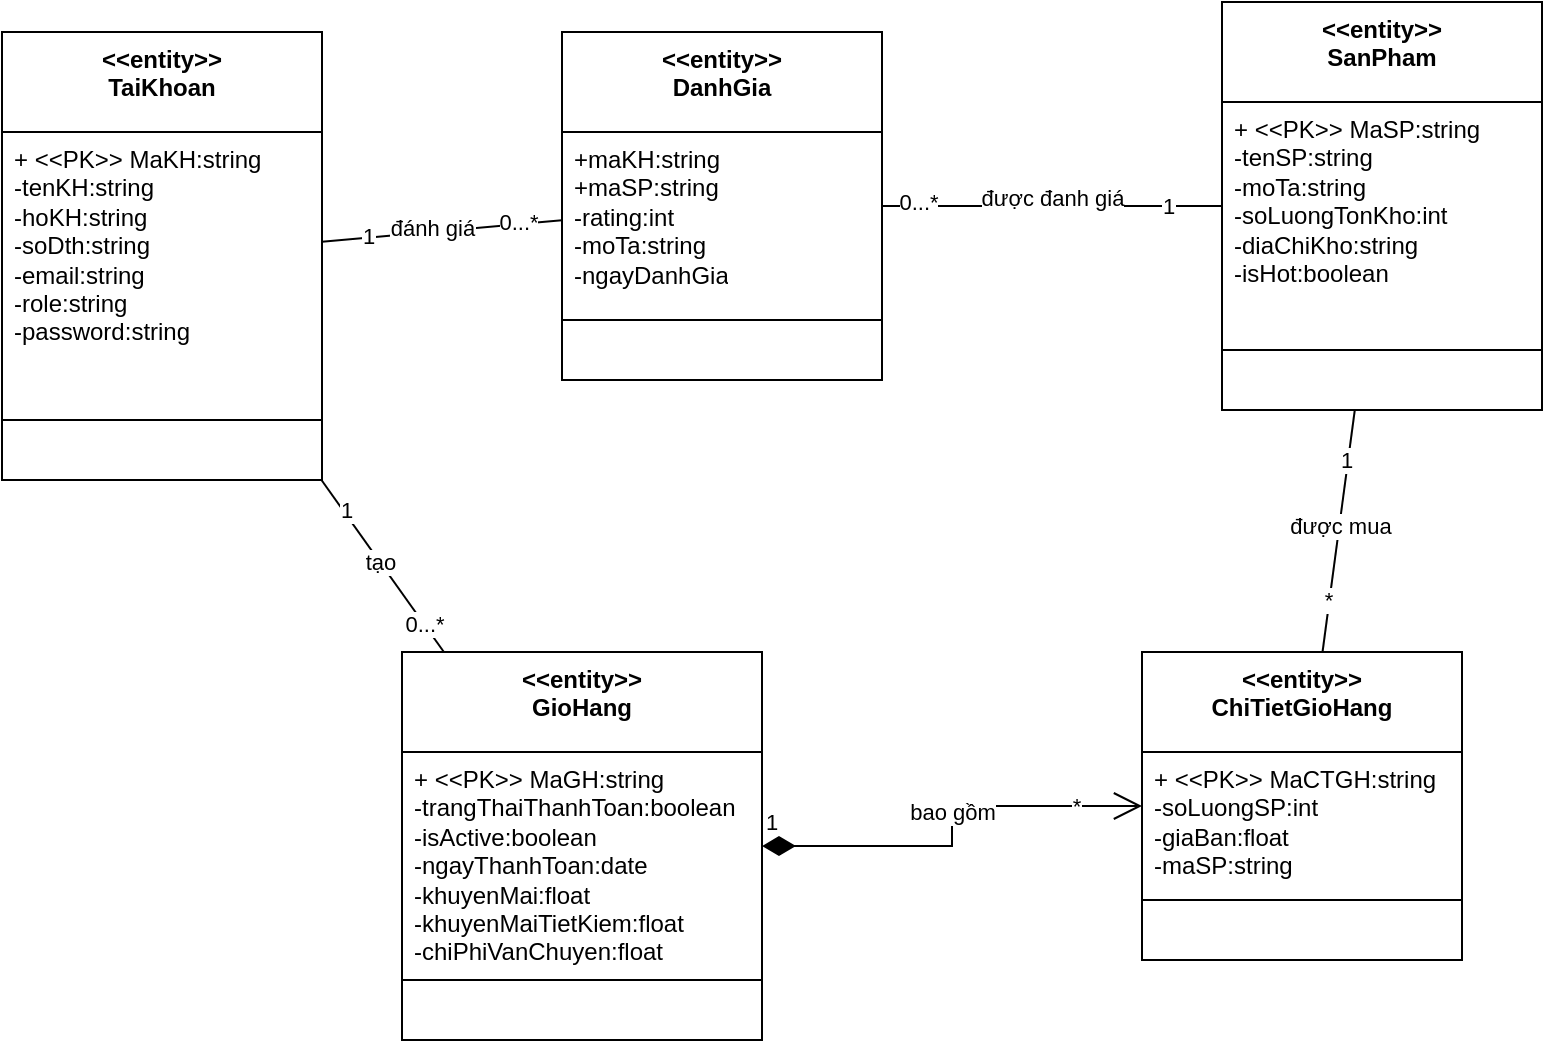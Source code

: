 <mxfile version="23.1.5" type="device">
  <diagram name="Page-1" id="BZtu9oaPucpnVhGsQ25f">
    <mxGraphModel dx="1050" dy="621" grid="1" gridSize="10" guides="1" tooltips="1" connect="1" arrows="1" fold="1" page="1" pageScale="1" pageWidth="850" pageHeight="1100" math="0" shadow="0">
      <root>
        <mxCell id="0" />
        <mxCell id="1" parent="0" />
        <mxCell id="3FDQQZIOZmHCUeZjGRgc-9" style="edgeStyle=none;rounded=0;orthogonalLoop=1;jettySize=auto;html=1;strokeColor=default;align=center;verticalAlign=middle;fontFamily=Helvetica;fontSize=11;fontColor=default;labelBackgroundColor=default;endArrow=none;endFill=0;" edge="1" parent="1" source="RGiubKr4RoBUatX5sh4l-1" target="3FDQQZIOZmHCUeZjGRgc-5">
          <mxGeometry relative="1" as="geometry" />
        </mxCell>
        <mxCell id="3FDQQZIOZmHCUeZjGRgc-10" value="đánh giá" style="edgeLabel;html=1;align=center;verticalAlign=middle;resizable=0;points=[];fontFamily=Helvetica;fontSize=11;fontColor=default;labelBackgroundColor=default;" vertex="1" connectable="0" parent="3FDQQZIOZmHCUeZjGRgc-9">
          <mxGeometry x="-0.076" y="2" relative="1" as="geometry">
            <mxPoint as="offset" />
          </mxGeometry>
        </mxCell>
        <mxCell id="3FDQQZIOZmHCUeZjGRgc-12" value="0...*" style="edgeLabel;html=1;align=center;verticalAlign=middle;resizable=0;points=[];fontFamily=Helvetica;fontSize=11;fontColor=default;labelBackgroundColor=default;" vertex="1" connectable="0" parent="3FDQQZIOZmHCUeZjGRgc-9">
          <mxGeometry x="0.631" y="1" relative="1" as="geometry">
            <mxPoint as="offset" />
          </mxGeometry>
        </mxCell>
        <mxCell id="3FDQQZIOZmHCUeZjGRgc-13" value="1" style="edgeLabel;html=1;align=center;verticalAlign=middle;resizable=0;points=[];fontFamily=Helvetica;fontSize=11;fontColor=default;labelBackgroundColor=default;" vertex="1" connectable="0" parent="3FDQQZIOZmHCUeZjGRgc-9">
          <mxGeometry x="-0.63" y="1" relative="1" as="geometry">
            <mxPoint as="offset" />
          </mxGeometry>
        </mxCell>
        <mxCell id="RGiubKr4RoBUatX5sh4l-1" value="&amp;lt;&amp;lt;entity&amp;gt;&amp;gt;&lt;br&gt;TaiKhoan" style="swimlane;fontStyle=1;align=center;verticalAlign=top;childLayout=stackLayout;horizontal=1;startSize=50;horizontalStack=0;resizeParent=1;resizeParentMax=0;resizeLast=0;collapsible=1;marginBottom=0;whiteSpace=wrap;html=1;" parent="1" vertex="1">
          <mxGeometry x="10" y="80" width="160" height="224" as="geometry" />
        </mxCell>
        <mxCell id="RGiubKr4RoBUatX5sh4l-2" value="+ &amp;lt;&amp;lt;PK&amp;gt;&amp;gt; MaKH:string&lt;br&gt;-tenKH:string&lt;br&gt;-hoKH:string&lt;br&gt;-soDth:string&lt;br&gt;-email:string&lt;div&gt;-role:string&lt;/div&gt;&lt;div&gt;-password:string&lt;/div&gt;" style="text;strokeColor=none;fillColor=none;align=left;verticalAlign=top;spacingLeft=4;spacingRight=4;overflow=hidden;rotatable=0;points=[[0,0.5],[1,0.5]];portConstraint=eastwest;whiteSpace=wrap;html=1;" parent="RGiubKr4RoBUatX5sh4l-1" vertex="1">
          <mxGeometry y="50" width="160" height="140" as="geometry" />
        </mxCell>
        <mxCell id="RGiubKr4RoBUatX5sh4l-3" value="" style="line;strokeWidth=1;fillColor=none;align=left;verticalAlign=middle;spacingTop=-1;spacingLeft=3;spacingRight=3;rotatable=0;labelPosition=right;points=[];portConstraint=eastwest;strokeColor=inherit;" parent="RGiubKr4RoBUatX5sh4l-1" vertex="1">
          <mxGeometry y="190" width="160" height="8" as="geometry" />
        </mxCell>
        <mxCell id="RGiubKr4RoBUatX5sh4l-4" value="&amp;nbsp;" style="text;strokeColor=none;fillColor=none;align=left;verticalAlign=top;spacingLeft=4;spacingRight=4;overflow=hidden;rotatable=0;points=[[0,0.5],[1,0.5]];portConstraint=eastwest;whiteSpace=wrap;html=1;" parent="RGiubKr4RoBUatX5sh4l-1" vertex="1">
          <mxGeometry y="198" width="160" height="26" as="geometry" />
        </mxCell>
        <mxCell id="RGiubKr4RoBUatX5sh4l-9" value="&amp;lt;&amp;lt;entity&amp;gt;&amp;gt;&lt;br&gt;SanPham" style="swimlane;fontStyle=1;align=center;verticalAlign=top;childLayout=stackLayout;horizontal=1;startSize=50;horizontalStack=0;resizeParent=1;resizeParentMax=0;resizeLast=0;collapsible=1;marginBottom=0;whiteSpace=wrap;html=1;" parent="1" vertex="1">
          <mxGeometry x="620" y="65" width="160" height="204" as="geometry" />
        </mxCell>
        <mxCell id="RGiubKr4RoBUatX5sh4l-10" value="+ &amp;lt;&amp;lt;PK&amp;gt;&amp;gt; MaSP:string&lt;br&gt;-tenSP:string&lt;br&gt;-moTa:string&lt;br&gt;-soLuongTonKho:int&lt;br&gt;-diaChiKho:string&lt;br&gt;-isHot:boolean" style="text;strokeColor=none;fillColor=none;align=left;verticalAlign=top;spacingLeft=4;spacingRight=4;overflow=hidden;rotatable=0;points=[[0,0.5],[1,0.5]];portConstraint=eastwest;whiteSpace=wrap;html=1;" parent="RGiubKr4RoBUatX5sh4l-9" vertex="1">
          <mxGeometry y="50" width="160" height="120" as="geometry" />
        </mxCell>
        <mxCell id="RGiubKr4RoBUatX5sh4l-11" value="" style="line;strokeWidth=1;fillColor=none;align=left;verticalAlign=middle;spacingTop=-1;spacingLeft=3;spacingRight=3;rotatable=0;labelPosition=right;points=[];portConstraint=eastwest;strokeColor=inherit;" parent="RGiubKr4RoBUatX5sh4l-9" vertex="1">
          <mxGeometry y="170" width="160" height="8" as="geometry" />
        </mxCell>
        <mxCell id="RGiubKr4RoBUatX5sh4l-12" value="&amp;nbsp;" style="text;strokeColor=none;fillColor=none;align=left;verticalAlign=top;spacingLeft=4;spacingRight=4;overflow=hidden;rotatable=0;points=[[0,0.5],[1,0.5]];portConstraint=eastwest;whiteSpace=wrap;html=1;" parent="RGiubKr4RoBUatX5sh4l-9" vertex="1">
          <mxGeometry y="178" width="160" height="26" as="geometry" />
        </mxCell>
        <mxCell id="RGiubKr4RoBUatX5sh4l-13" value="&amp;lt;&amp;lt;entity&amp;gt;&amp;gt;&lt;br&gt;GioHang" style="swimlane;fontStyle=1;align=center;verticalAlign=top;childLayout=stackLayout;horizontal=1;startSize=50;horizontalStack=0;resizeParent=1;resizeParentMax=0;resizeLast=0;collapsible=1;marginBottom=0;whiteSpace=wrap;html=1;" parent="1" vertex="1">
          <mxGeometry x="210" y="390" width="180" height="194" as="geometry" />
        </mxCell>
        <mxCell id="RGiubKr4RoBUatX5sh4l-14" value="+ &amp;lt;&amp;lt;PK&amp;gt;&amp;gt; MaGH:string&lt;br&gt;-trangThaiThanhToan:boolean&lt;br&gt;-isActive:boolean&lt;br&gt;-ngayThanhToan:date&lt;br&gt;-khuyenMai:float&lt;br&gt;-khuyenMaiTietKiem:float&lt;br&gt;-chiPhiVanChuyen:float" style="text;strokeColor=none;fillColor=none;align=left;verticalAlign=top;spacingLeft=4;spacingRight=4;overflow=hidden;rotatable=0;points=[[0,0.5],[1,0.5]];portConstraint=eastwest;whiteSpace=wrap;html=1;" parent="RGiubKr4RoBUatX5sh4l-13" vertex="1">
          <mxGeometry y="50" width="180" height="110" as="geometry" />
        </mxCell>
        <mxCell id="RGiubKr4RoBUatX5sh4l-15" value="" style="line;strokeWidth=1;fillColor=none;align=left;verticalAlign=middle;spacingTop=-1;spacingLeft=3;spacingRight=3;rotatable=0;labelPosition=right;points=[];portConstraint=eastwest;strokeColor=inherit;" parent="RGiubKr4RoBUatX5sh4l-13" vertex="1">
          <mxGeometry y="160" width="180" height="8" as="geometry" />
        </mxCell>
        <mxCell id="RGiubKr4RoBUatX5sh4l-16" value="&amp;nbsp;" style="text;strokeColor=none;fillColor=none;align=left;verticalAlign=top;spacingLeft=4;spacingRight=4;overflow=hidden;rotatable=0;points=[[0,0.5],[1,0.5]];portConstraint=eastwest;whiteSpace=wrap;html=1;" parent="RGiubKr4RoBUatX5sh4l-13" vertex="1">
          <mxGeometry y="168" width="180" height="26" as="geometry" />
        </mxCell>
        <mxCell id="RGiubKr4RoBUatX5sh4l-17" style="rounded=0;orthogonalLoop=1;jettySize=auto;html=1;endArrow=none;endFill=0;" parent="1" source="RGiubKr4RoBUatX5sh4l-1" target="RGiubKr4RoBUatX5sh4l-13" edge="1">
          <mxGeometry relative="1" as="geometry" />
        </mxCell>
        <mxCell id="RGiubKr4RoBUatX5sh4l-18" value="tạo" style="edgeLabel;html=1;align=center;verticalAlign=middle;resizable=0;points=[];fontFamily=Helvetica;fontSize=11;fontColor=default;labelBackgroundColor=default;" parent="RGiubKr4RoBUatX5sh4l-17" vertex="1" connectable="0">
          <mxGeometry x="-0.048" relative="1" as="geometry">
            <mxPoint as="offset" />
          </mxGeometry>
        </mxCell>
        <mxCell id="RGiubKr4RoBUatX5sh4l-19" value="0...*" style="edgeLabel;html=1;align=center;verticalAlign=middle;resizable=0;points=[];fontFamily=Helvetica;fontSize=11;fontColor=default;labelBackgroundColor=default;" parent="RGiubKr4RoBUatX5sh4l-17" vertex="1" connectable="0">
          <mxGeometry x="0.679" relative="1" as="geometry">
            <mxPoint as="offset" />
          </mxGeometry>
        </mxCell>
        <mxCell id="RGiubKr4RoBUatX5sh4l-20" value="1" style="edgeLabel;html=1;align=center;verticalAlign=middle;resizable=0;points=[];fontFamily=Helvetica;fontSize=11;fontColor=default;labelBackgroundColor=default;" parent="RGiubKr4RoBUatX5sh4l-17" vertex="1" connectable="0">
          <mxGeometry x="-0.651" y="1" relative="1" as="geometry">
            <mxPoint as="offset" />
          </mxGeometry>
        </mxCell>
        <mxCell id="RGiubKr4RoBUatX5sh4l-21" value="&amp;lt;&amp;lt;entity&amp;gt;&amp;gt;&lt;br&gt;ChiTietGioHang" style="swimlane;fontStyle=1;align=center;verticalAlign=top;childLayout=stackLayout;horizontal=1;startSize=50;horizontalStack=0;resizeParent=1;resizeParentMax=0;resizeLast=0;collapsible=1;marginBottom=0;whiteSpace=wrap;html=1;" parent="1" vertex="1">
          <mxGeometry x="580" y="390" width="160" height="154" as="geometry" />
        </mxCell>
        <mxCell id="RGiubKr4RoBUatX5sh4l-22" value="+ &amp;lt;&amp;lt;PK&amp;gt;&amp;gt; MaCTGH:string&lt;br&gt;-soLuongSP:int&lt;br&gt;-giaBan:float&lt;br&gt;-maSP:string" style="text;strokeColor=none;fillColor=none;align=left;verticalAlign=top;spacingLeft=4;spacingRight=4;overflow=hidden;rotatable=0;points=[[0,0.5],[1,0.5]];portConstraint=eastwest;whiteSpace=wrap;html=1;" parent="RGiubKr4RoBUatX5sh4l-21" vertex="1">
          <mxGeometry y="50" width="160" height="70" as="geometry" />
        </mxCell>
        <mxCell id="RGiubKr4RoBUatX5sh4l-23" value="" style="line;strokeWidth=1;fillColor=none;align=left;verticalAlign=middle;spacingTop=-1;spacingLeft=3;spacingRight=3;rotatable=0;labelPosition=right;points=[];portConstraint=eastwest;strokeColor=inherit;" parent="RGiubKr4RoBUatX5sh4l-21" vertex="1">
          <mxGeometry y="120" width="160" height="8" as="geometry" />
        </mxCell>
        <mxCell id="RGiubKr4RoBUatX5sh4l-24" value="&amp;nbsp;" style="text;strokeColor=none;fillColor=none;align=left;verticalAlign=top;spacingLeft=4;spacingRight=4;overflow=hidden;rotatable=0;points=[[0,0.5],[1,0.5]];portConstraint=eastwest;whiteSpace=wrap;html=1;" parent="RGiubKr4RoBUatX5sh4l-21" vertex="1">
          <mxGeometry y="128" width="160" height="26" as="geometry" />
        </mxCell>
        <mxCell id="RGiubKr4RoBUatX5sh4l-25" value="1" style="endArrow=open;html=1;endSize=12;startArrow=diamondThin;startSize=14;startFill=1;edgeStyle=orthogonalEdgeStyle;align=left;verticalAlign=bottom;rounded=0;strokeColor=default;fontFamily=Helvetica;fontSize=11;fontColor=default;labelBackgroundColor=default;" parent="1" source="RGiubKr4RoBUatX5sh4l-13" target="RGiubKr4RoBUatX5sh4l-21" edge="1">
          <mxGeometry x="-1" y="3" relative="1" as="geometry">
            <mxPoint x="420" y="370" as="sourcePoint" />
            <mxPoint x="580" y="370" as="targetPoint" />
          </mxGeometry>
        </mxCell>
        <mxCell id="RGiubKr4RoBUatX5sh4l-27" value="bao gồm" style="edgeLabel;html=1;align=center;verticalAlign=middle;resizable=0;points=[];fontFamily=Helvetica;fontSize=11;fontColor=default;labelBackgroundColor=default;" parent="RGiubKr4RoBUatX5sh4l-25" vertex="1" connectable="0">
          <mxGeometry x="0.069" relative="1" as="geometry">
            <mxPoint as="offset" />
          </mxGeometry>
        </mxCell>
        <mxCell id="RGiubKr4RoBUatX5sh4l-28" value="*" style="edgeLabel;html=1;align=center;verticalAlign=middle;resizable=0;points=[];fontFamily=Helvetica;fontSize=11;fontColor=default;labelBackgroundColor=default;" parent="RGiubKr4RoBUatX5sh4l-25" vertex="1" connectable="0">
          <mxGeometry x="0.683" relative="1" as="geometry">
            <mxPoint as="offset" />
          </mxGeometry>
        </mxCell>
        <mxCell id="RGiubKr4RoBUatX5sh4l-29" style="edgeStyle=none;rounded=0;orthogonalLoop=1;jettySize=auto;html=1;strokeColor=default;align=center;verticalAlign=middle;fontFamily=Helvetica;fontSize=11;fontColor=default;labelBackgroundColor=default;endArrow=none;endFill=0;" parent="1" source="RGiubKr4RoBUatX5sh4l-9" target="RGiubKr4RoBUatX5sh4l-21" edge="1">
          <mxGeometry relative="1" as="geometry" />
        </mxCell>
        <mxCell id="RGiubKr4RoBUatX5sh4l-30" value="được mua" style="edgeLabel;html=1;align=center;verticalAlign=middle;resizable=0;points=[];fontFamily=Helvetica;fontSize=11;fontColor=default;labelBackgroundColor=default;" parent="RGiubKr4RoBUatX5sh4l-29" vertex="1" connectable="0">
          <mxGeometry x="-0.044" relative="1" as="geometry">
            <mxPoint as="offset" />
          </mxGeometry>
        </mxCell>
        <mxCell id="RGiubKr4RoBUatX5sh4l-31" value="*" style="edgeLabel;html=1;align=center;verticalAlign=middle;resizable=0;points=[];fontFamily=Helvetica;fontSize=11;fontColor=default;labelBackgroundColor=default;" parent="RGiubKr4RoBUatX5sh4l-29" vertex="1" connectable="0">
          <mxGeometry x="0.572" y="-1" relative="1" as="geometry">
            <mxPoint as="offset" />
          </mxGeometry>
        </mxCell>
        <mxCell id="RGiubKr4RoBUatX5sh4l-32" value="1" style="edgeLabel;html=1;align=center;verticalAlign=middle;resizable=0;points=[];fontFamily=Helvetica;fontSize=11;fontColor=default;labelBackgroundColor=default;" parent="RGiubKr4RoBUatX5sh4l-29" vertex="1" connectable="0">
          <mxGeometry x="-0.592" y="-1" relative="1" as="geometry">
            <mxPoint as="offset" />
          </mxGeometry>
        </mxCell>
        <mxCell id="3FDQQZIOZmHCUeZjGRgc-14" style="edgeStyle=none;rounded=0;orthogonalLoop=1;jettySize=auto;html=1;strokeColor=default;align=center;verticalAlign=middle;fontFamily=Helvetica;fontSize=11;fontColor=default;labelBackgroundColor=default;endArrow=none;endFill=0;" edge="1" parent="1" source="3FDQQZIOZmHCUeZjGRgc-5" target="RGiubKr4RoBUatX5sh4l-9">
          <mxGeometry relative="1" as="geometry" />
        </mxCell>
        <mxCell id="3FDQQZIOZmHCUeZjGRgc-15" value="được đanh giá" style="edgeLabel;html=1;align=center;verticalAlign=middle;resizable=0;points=[];fontFamily=Helvetica;fontSize=11;fontColor=default;labelBackgroundColor=default;" vertex="1" connectable="0" parent="3FDQQZIOZmHCUeZjGRgc-14">
          <mxGeometry x="-0.001" y="3" relative="1" as="geometry">
            <mxPoint y="-1" as="offset" />
          </mxGeometry>
        </mxCell>
        <mxCell id="3FDQQZIOZmHCUeZjGRgc-16" value="1" style="edgeLabel;html=1;align=center;verticalAlign=middle;resizable=0;points=[];fontFamily=Helvetica;fontSize=11;fontColor=default;labelBackgroundColor=default;" vertex="1" connectable="0" parent="3FDQQZIOZmHCUeZjGRgc-14">
          <mxGeometry x="0.682" relative="1" as="geometry">
            <mxPoint as="offset" />
          </mxGeometry>
        </mxCell>
        <mxCell id="3FDQQZIOZmHCUeZjGRgc-17" value="0...*" style="edgeLabel;html=1;align=center;verticalAlign=middle;resizable=0;points=[];fontFamily=Helvetica;fontSize=11;fontColor=default;labelBackgroundColor=default;" vertex="1" connectable="0" parent="3FDQQZIOZmHCUeZjGRgc-14">
          <mxGeometry x="-0.788" y="2" relative="1" as="geometry">
            <mxPoint as="offset" />
          </mxGeometry>
        </mxCell>
        <mxCell id="3FDQQZIOZmHCUeZjGRgc-5" value="&amp;lt;&amp;lt;entity&amp;gt;&amp;gt;&lt;br&gt;DanhGia" style="swimlane;fontStyle=1;align=center;verticalAlign=top;childLayout=stackLayout;horizontal=1;startSize=50;horizontalStack=0;resizeParent=1;resizeParentMax=0;resizeLast=0;collapsible=1;marginBottom=0;whiteSpace=wrap;html=1;" vertex="1" parent="1">
          <mxGeometry x="290" y="80" width="160" height="174" as="geometry" />
        </mxCell>
        <mxCell id="3FDQQZIOZmHCUeZjGRgc-6" value="+maKH:string&lt;br&gt;+maSP:string&lt;br&gt;-rating:int&lt;br&gt;-moTa:string&lt;br&gt;-ngayDanhGia" style="text;strokeColor=none;fillColor=none;align=left;verticalAlign=top;spacingLeft=4;spacingRight=4;overflow=hidden;rotatable=0;points=[[0,0.5],[1,0.5]];portConstraint=eastwest;whiteSpace=wrap;html=1;" vertex="1" parent="3FDQQZIOZmHCUeZjGRgc-5">
          <mxGeometry y="50" width="160" height="90" as="geometry" />
        </mxCell>
        <mxCell id="3FDQQZIOZmHCUeZjGRgc-7" value="" style="line;strokeWidth=1;fillColor=none;align=left;verticalAlign=middle;spacingTop=-1;spacingLeft=3;spacingRight=3;rotatable=0;labelPosition=right;points=[];portConstraint=eastwest;strokeColor=inherit;" vertex="1" parent="3FDQQZIOZmHCUeZjGRgc-5">
          <mxGeometry y="140" width="160" height="8" as="geometry" />
        </mxCell>
        <mxCell id="3FDQQZIOZmHCUeZjGRgc-8" value="&amp;nbsp;" style="text;strokeColor=none;fillColor=none;align=left;verticalAlign=top;spacingLeft=4;spacingRight=4;overflow=hidden;rotatable=0;points=[[0,0.5],[1,0.5]];portConstraint=eastwest;whiteSpace=wrap;html=1;" vertex="1" parent="3FDQQZIOZmHCUeZjGRgc-5">
          <mxGeometry y="148" width="160" height="26" as="geometry" />
        </mxCell>
      </root>
    </mxGraphModel>
  </diagram>
</mxfile>
